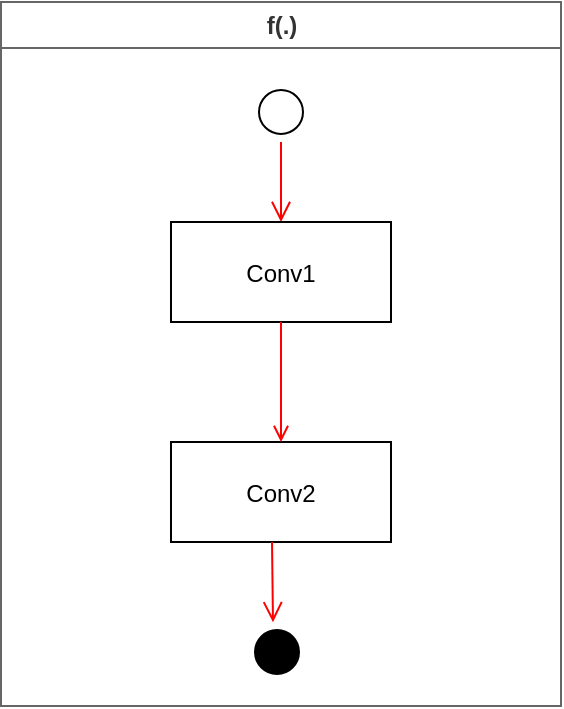 <mxfile version="24.0.7" type="github">
  <diagram name="Page-1" id="e7e014a7-5840-1c2e-5031-d8a46d1fe8dd">
    <mxGraphModel dx="840" dy="445" grid="1" gridSize="10" guides="1" tooltips="1" connect="1" arrows="1" fold="1" page="1" pageScale="1" pageWidth="1169" pageHeight="826" background="none" math="0" shadow="0">
      <root>
        <mxCell id="0" />
        <mxCell id="1" parent="0" />
        <mxCell id="2" value="f(.)" style="swimlane;whiteSpace=wrap;fillColor=#FFFFFF;fontColor=#333333;strokeColor=#666666;" parent="1" vertex="1">
          <mxGeometry x="164.5" y="130" width="280" height="352" as="geometry" />
        </mxCell>
        <mxCell id="5" value="" style="ellipse;shape=startState;" parent="2" vertex="1">
          <mxGeometry x="125" y="40" width="30" height="30" as="geometry" />
        </mxCell>
        <mxCell id="6" value="" style="edgeStyle=elbowEdgeStyle;elbow=horizontal;verticalAlign=bottom;endArrow=open;endSize=8;strokeColor=#FF0000;endFill=1;rounded=0" parent="2" source="5" target="7" edge="1">
          <mxGeometry x="100" y="40" as="geometry">
            <mxPoint x="115" y="110" as="targetPoint" />
          </mxGeometry>
        </mxCell>
        <mxCell id="7" value="Conv1" style="" parent="2" vertex="1">
          <mxGeometry x="85" y="110" width="110" height="50" as="geometry" />
        </mxCell>
        <mxCell id="8" value="Conv2" style="" parent="2" vertex="1">
          <mxGeometry x="85" y="220" width="110" height="50" as="geometry" />
        </mxCell>
        <mxCell id="9" value="" style="endArrow=open;strokeColor=#FF0000;endFill=1;rounded=0" parent="2" source="7" target="8" edge="1">
          <mxGeometry relative="1" as="geometry" />
        </mxCell>
        <mxCell id="KhBxQpR7VVKsOt47wzYa-43" value="" style="ellipse;shape=startState;fillColor=#000000;" vertex="1" parent="2">
          <mxGeometry x="123" y="310" width="30" height="30" as="geometry" />
        </mxCell>
        <mxCell id="KhBxQpR7VVKsOt47wzYa-44" value="" style="edgeStyle=elbowEdgeStyle;elbow=horizontal;verticalAlign=bottom;endArrow=open;endSize=8;strokeColor=#FF0000;endFill=1;rounded=0" edge="1" parent="2" target="KhBxQpR7VVKsOt47wzYa-43">
          <mxGeometry x="-64.5" y="-88" as="geometry">
            <mxPoint x="135.5" y="310" as="targetPoint" />
            <mxPoint x="135.5" y="270" as="sourcePoint" />
            <Array as="points">
              <mxPoint x="136" y="292" />
            </Array>
          </mxGeometry>
        </mxCell>
      </root>
    </mxGraphModel>
  </diagram>
</mxfile>
